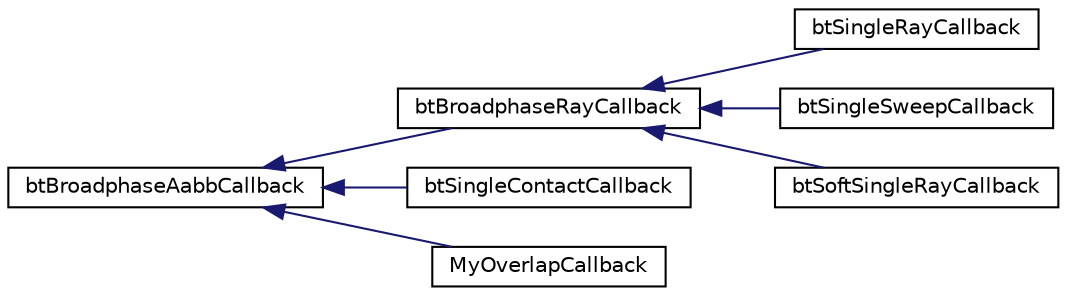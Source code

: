 digraph "Graphical Class Hierarchy"
{
  edge [fontname="Helvetica",fontsize="10",labelfontname="Helvetica",labelfontsize="10"];
  node [fontname="Helvetica",fontsize="10",shape=record];
  rankdir="LR";
  Node1 [label="btBroadphaseAabbCallback",height=0.2,width=0.4,color="black", fillcolor="white", style="filled",URL="$structbt_broadphase_aabb_callback.html"];
  Node1 -> Node2 [dir="back",color="midnightblue",fontsize="10",style="solid",fontname="Helvetica"];
  Node2 [label="btBroadphaseRayCallback",height=0.2,width=0.4,color="black", fillcolor="white", style="filled",URL="$structbt_broadphase_ray_callback.html"];
  Node2 -> Node3 [dir="back",color="midnightblue",fontsize="10",style="solid",fontname="Helvetica"];
  Node3 [label="btSingleRayCallback",height=0.2,width=0.4,color="black", fillcolor="white", style="filled",URL="$structbt_single_ray_callback.html"];
  Node2 -> Node4 [dir="back",color="midnightblue",fontsize="10",style="solid",fontname="Helvetica"];
  Node4 [label="btSingleSweepCallback",height=0.2,width=0.4,color="black", fillcolor="white", style="filled",URL="$structbt_single_sweep_callback.html"];
  Node2 -> Node5 [dir="back",color="midnightblue",fontsize="10",style="solid",fontname="Helvetica"];
  Node5 [label="btSoftSingleRayCallback",height=0.2,width=0.4,color="black", fillcolor="white", style="filled",URL="$structbt_soft_single_ray_callback.html"];
  Node1 -> Node6 [dir="back",color="midnightblue",fontsize="10",style="solid",fontname="Helvetica"];
  Node6 [label="btSingleContactCallback",height=0.2,width=0.4,color="black", fillcolor="white", style="filled",URL="$structbt_single_contact_callback.html"];
  Node1 -> Node7 [dir="back",color="midnightblue",fontsize="10",style="solid",fontname="Helvetica"];
  Node7 [label="MyOverlapCallback",height=0.2,width=0.4,color="black", fillcolor="white", style="filled",URL="$struct_my_overlap_callback.html"];
}
